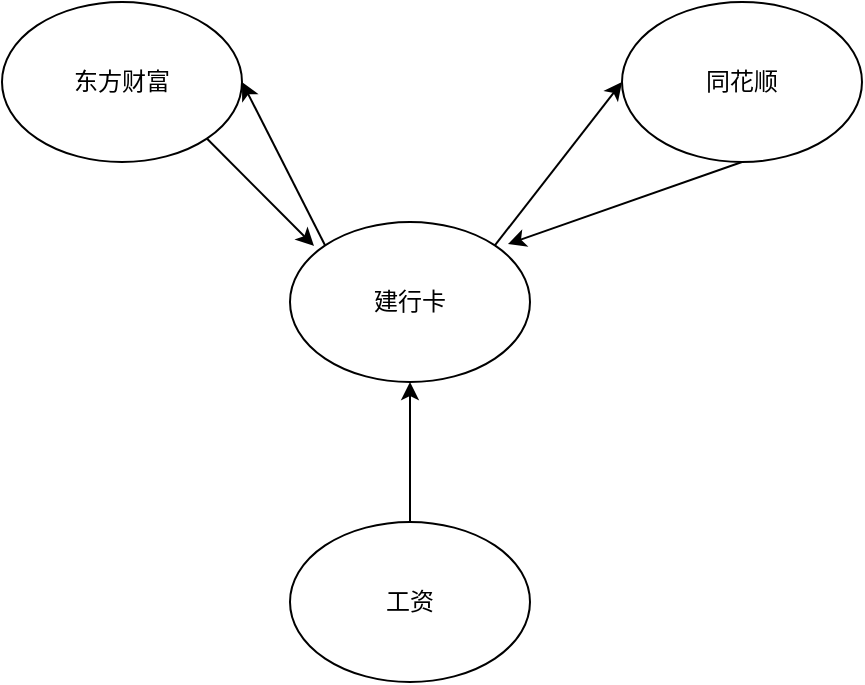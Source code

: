 <mxfile version="21.0.2" type="github">
  <diagram name="第 1 页" id="gHzCccOLj3iz3_N4J3XB">
    <mxGraphModel dx="1434" dy="802" grid="1" gridSize="10" guides="1" tooltips="1" connect="1" arrows="1" fold="1" page="1" pageScale="1" pageWidth="827" pageHeight="1169" math="0" shadow="0">
      <root>
        <mxCell id="0" />
        <mxCell id="1" parent="0" />
        <mxCell id="iKYRLK-APzfdP7Sp7buY-7" style="rounded=0;orthogonalLoop=1;jettySize=auto;html=1;exitX=0;exitY=0;exitDx=0;exitDy=0;entryX=1;entryY=0.5;entryDx=0;entryDy=0;" edge="1" parent="1" source="iKYRLK-APzfdP7Sp7buY-1" target="iKYRLK-APzfdP7Sp7buY-4">
          <mxGeometry relative="1" as="geometry" />
        </mxCell>
        <mxCell id="iKYRLK-APzfdP7Sp7buY-8" style="rounded=0;orthogonalLoop=1;jettySize=auto;html=1;exitX=1;exitY=0;exitDx=0;exitDy=0;entryX=0;entryY=0.5;entryDx=0;entryDy=0;" edge="1" parent="1" source="iKYRLK-APzfdP7Sp7buY-1" target="iKYRLK-APzfdP7Sp7buY-5">
          <mxGeometry relative="1" as="geometry" />
        </mxCell>
        <mxCell id="iKYRLK-APzfdP7Sp7buY-1" value="建行卡" style="ellipse;whiteSpace=wrap;html=1;" vertex="1" parent="1">
          <mxGeometry x="294" y="230" width="120" height="80" as="geometry" />
        </mxCell>
        <mxCell id="iKYRLK-APzfdP7Sp7buY-3" style="edgeStyle=orthogonalEdgeStyle;rounded=0;orthogonalLoop=1;jettySize=auto;html=1;exitX=0.5;exitY=0;exitDx=0;exitDy=0;entryX=0.5;entryY=1;entryDx=0;entryDy=0;" edge="1" parent="1" source="iKYRLK-APzfdP7Sp7buY-2" target="iKYRLK-APzfdP7Sp7buY-1">
          <mxGeometry relative="1" as="geometry" />
        </mxCell>
        <mxCell id="iKYRLK-APzfdP7Sp7buY-2" value="工资" style="ellipse;whiteSpace=wrap;html=1;" vertex="1" parent="1">
          <mxGeometry x="294" y="380" width="120" height="80" as="geometry" />
        </mxCell>
        <mxCell id="iKYRLK-APzfdP7Sp7buY-6" style="rounded=0;orthogonalLoop=1;jettySize=auto;html=1;exitX=1;exitY=1;exitDx=0;exitDy=0;entryX=0.1;entryY=0.15;entryDx=0;entryDy=0;entryPerimeter=0;" edge="1" parent="1" source="iKYRLK-APzfdP7Sp7buY-4" target="iKYRLK-APzfdP7Sp7buY-1">
          <mxGeometry relative="1" as="geometry" />
        </mxCell>
        <mxCell id="iKYRLK-APzfdP7Sp7buY-4" value="东方财富" style="ellipse;whiteSpace=wrap;html=1;" vertex="1" parent="1">
          <mxGeometry x="150" y="120" width="120" height="80" as="geometry" />
        </mxCell>
        <mxCell id="iKYRLK-APzfdP7Sp7buY-9" style="rounded=0;orthogonalLoop=1;jettySize=auto;html=1;exitX=0.5;exitY=1;exitDx=0;exitDy=0;entryX=0.908;entryY=0.138;entryDx=0;entryDy=0;entryPerimeter=0;" edge="1" parent="1" source="iKYRLK-APzfdP7Sp7buY-5" target="iKYRLK-APzfdP7Sp7buY-1">
          <mxGeometry relative="1" as="geometry" />
        </mxCell>
        <mxCell id="iKYRLK-APzfdP7Sp7buY-5" value="同花顺" style="ellipse;whiteSpace=wrap;html=1;" vertex="1" parent="1">
          <mxGeometry x="460" y="120" width="120" height="80" as="geometry" />
        </mxCell>
      </root>
    </mxGraphModel>
  </diagram>
</mxfile>
